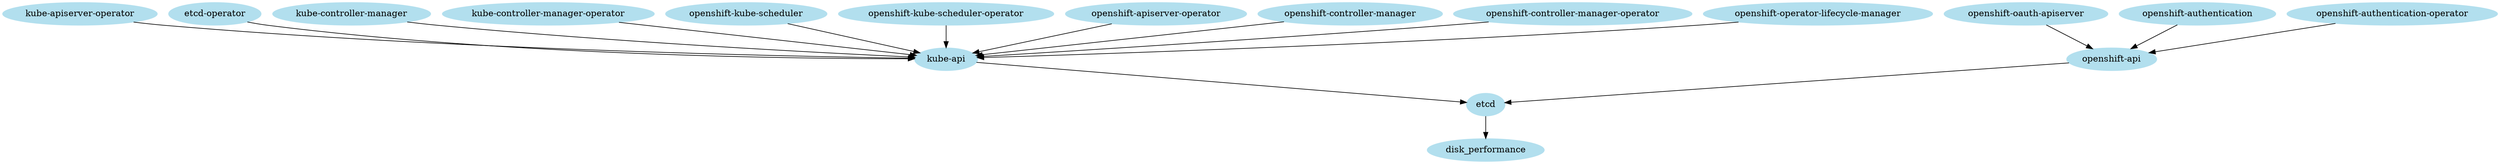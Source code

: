 digraph G {
	node [color=lightblue2 style=filled]
	etcd -> disk_performance
	"kube-api" -> etcd
	"openshift-api" -> etcd
	"kube-apiserver-operator" -> "kube-api"
	"etcd-operator" -> "kube-api"
	"kube-controller-manager" -> "kube-api"
	"kube-controller-manager-operator" -> "kube-api"
	"openshift-kube-scheduler" -> "kube-api"
	"openshift-kube-scheduler-operator" -> "kube-api"
	"openshift-apiserver-operator" -> "kube-api"
	"openshift-controller-manager" -> "kube-api"
	"openshift-controller-manager-operator" -> "kube-api"
	"openshift-oauth-apiserver" -> "openshift-api"
	"openshift-authentication" -> "openshift-api"
	"openshift-authentication-operator" -> "openshift-api"
	"openshift-operator-lifecycle-manager" -> "kube-api"
}
